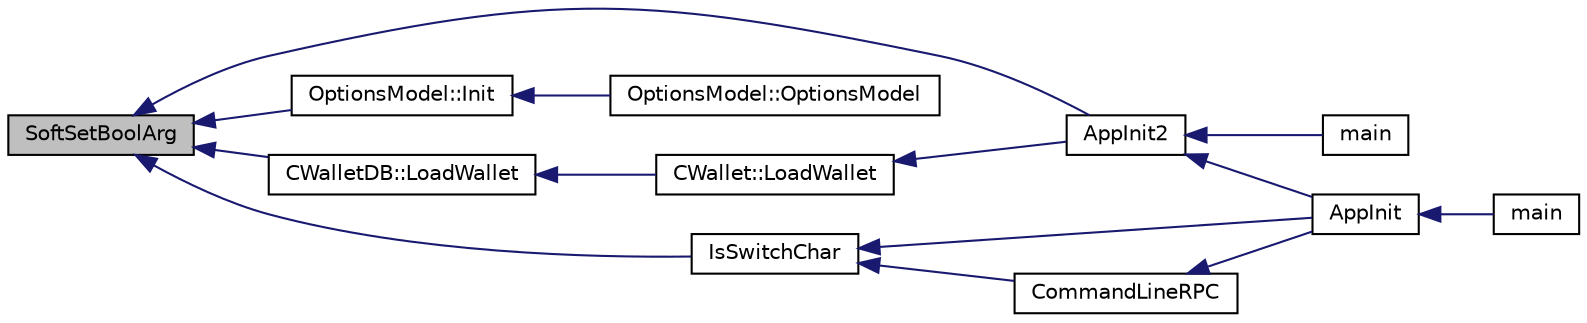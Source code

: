 digraph "SoftSetBoolArg"
{
  edge [fontname="Helvetica",fontsize="10",labelfontname="Helvetica",labelfontsize="10"];
  node [fontname="Helvetica",fontsize="10",shape=record];
  rankdir="LR";
  Node6718 [label="SoftSetBoolArg",height=0.2,width=0.4,color="black", fillcolor="grey75", style="filled", fontcolor="black"];
  Node6718 -> Node6719 [dir="back",color="midnightblue",fontsize="10",style="solid",fontname="Helvetica"];
  Node6719 [label="AppInit2",height=0.2,width=0.4,color="black", fillcolor="white", style="filled",URL="$d8/dc0/init_8h.html#a1a4c1bfbf6ba1db77e988b89b9cadfd3",tooltip="Initialize ion. "];
  Node6719 -> Node6720 [dir="back",color="midnightblue",fontsize="10",style="solid",fontname="Helvetica"];
  Node6720 [label="AppInit",height=0.2,width=0.4,color="black", fillcolor="white", style="filled",URL="$d4/d35/iond_8cpp.html#ac59316b767e6984e1285f0531275286b"];
  Node6720 -> Node6721 [dir="back",color="midnightblue",fontsize="10",style="solid",fontname="Helvetica"];
  Node6721 [label="main",height=0.2,width=0.4,color="black", fillcolor="white", style="filled",URL="$d4/d35/iond_8cpp.html#a0ddf1224851353fc92bfbff6f499fa97"];
  Node6719 -> Node6722 [dir="back",color="midnightblue",fontsize="10",style="solid",fontname="Helvetica"];
  Node6722 [label="main",height=0.2,width=0.4,color="black", fillcolor="white", style="filled",URL="$d5/d2d/ion_8cpp.html#a0ddf1224851353fc92bfbff6f499fa97"];
  Node6718 -> Node6723 [dir="back",color="midnightblue",fontsize="10",style="solid",fontname="Helvetica"];
  Node6723 [label="OptionsModel::Init",height=0.2,width=0.4,color="black", fillcolor="white", style="filled",URL="$da/d1f/class_options_model.html#a0e02c341067bff7be262fede017fbea0"];
  Node6723 -> Node6724 [dir="back",color="midnightblue",fontsize="10",style="solid",fontname="Helvetica"];
  Node6724 [label="OptionsModel::OptionsModel",height=0.2,width=0.4,color="black", fillcolor="white", style="filled",URL="$da/d1f/class_options_model.html#a17c6b3de70c415b0fdf5c27f5f871054"];
  Node6718 -> Node6725 [dir="back",color="midnightblue",fontsize="10",style="solid",fontname="Helvetica"];
  Node6725 [label="IsSwitchChar",height=0.2,width=0.4,color="black", fillcolor="white", style="filled",URL="$d8/d3c/util_8h.html#ac0165e18ce3be89a2e0731e27d54b478"];
  Node6725 -> Node6720 [dir="back",color="midnightblue",fontsize="10",style="solid",fontname="Helvetica"];
  Node6725 -> Node6726 [dir="back",color="midnightblue",fontsize="10",style="solid",fontname="Helvetica"];
  Node6726 [label="CommandLineRPC",height=0.2,width=0.4,color="black", fillcolor="white", style="filled",URL="$d6/d59/rpcclient_8h.html#a4ee23259648a971c9c05aeff8b545a6d"];
  Node6726 -> Node6720 [dir="back",color="midnightblue",fontsize="10",style="solid",fontname="Helvetica"];
  Node6718 -> Node6727 [dir="back",color="midnightblue",fontsize="10",style="solid",fontname="Helvetica"];
  Node6727 [label="CWalletDB::LoadWallet",height=0.2,width=0.4,color="black", fillcolor="white", style="filled",URL="$d4/d90/class_c_wallet_d_b.html#a14f26e53502d1a60dd2b034f830acf03"];
  Node6727 -> Node6728 [dir="back",color="midnightblue",fontsize="10",style="solid",fontname="Helvetica"];
  Node6728 [label="CWallet::LoadWallet",height=0.2,width=0.4,color="black", fillcolor="white", style="filled",URL="$d2/de5/class_c_wallet.html#a5d7b244b8ed0cbe24233ee0b6ca3cae0"];
  Node6728 -> Node6719 [dir="back",color="midnightblue",fontsize="10",style="solid",fontname="Helvetica"];
}
